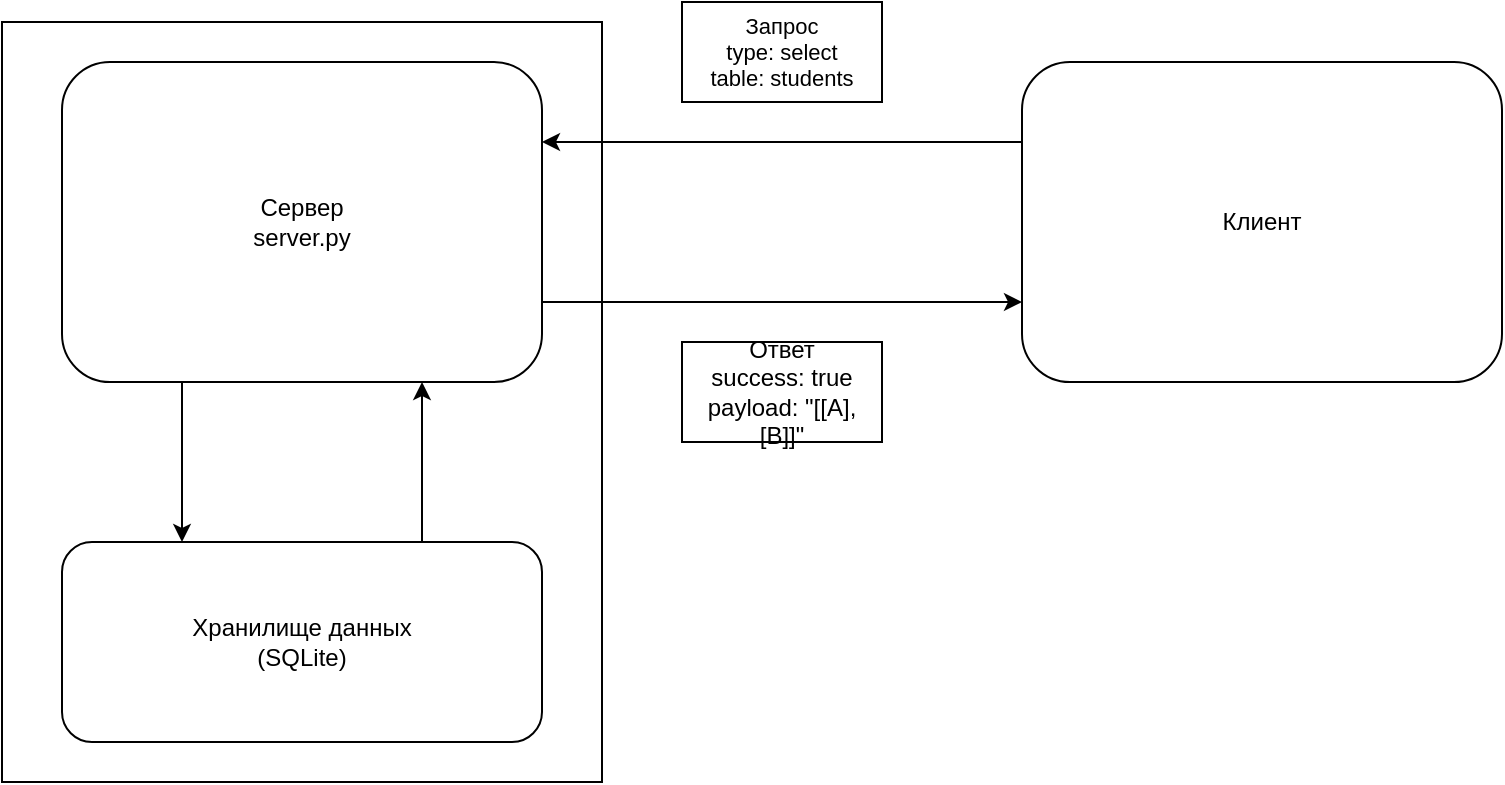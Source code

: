 <mxfile version="14.2.9"><diagram id="fXI_hnSTorC0owujtRjM" name="Page-1"><mxGraphModel dx="1871" dy="625" grid="1" gridSize="10" guides="1" tooltips="1" connect="1" arrows="1" fold="1" page="1" pageScale="1" pageWidth="850" pageHeight="1100" math="0" shadow="0"><root><mxCell id="0"/><mxCell id="1" parent="0"/><mxCell id="6diC43jLToUXk-TbClcc-1" value="&lt;div&gt;Сервер&lt;/div&gt;&lt;div&gt;server.py&lt;br&gt;&lt;/div&gt;" style="rounded=1;whiteSpace=wrap;html=1;" vertex="1" parent="1"><mxGeometry y="80" width="240" height="160" as="geometry"/></mxCell><mxCell id="6diC43jLToUXk-TbClcc-2" value="Хранилище данных&lt;br&gt;(SQLite)" style="rounded=1;whiteSpace=wrap;html=1;" vertex="1" parent="1"><mxGeometry y="320" width="240" height="100" as="geometry"/></mxCell><mxCell id="6diC43jLToUXk-TbClcc-3" value="Клиент" style="rounded=1;whiteSpace=wrap;html=1;" vertex="1" parent="1"><mxGeometry x="480" y="80" width="240" height="160" as="geometry"/></mxCell><mxCell id="6diC43jLToUXk-TbClcc-4" value="" style="endArrow=classic;html=1;exitX=1;exitY=0.75;exitDx=0;exitDy=0;entryX=0;entryY=0.75;entryDx=0;entryDy=0;" edge="1" parent="1" source="6diC43jLToUXk-TbClcc-1" target="6diC43jLToUXk-TbClcc-3"><mxGeometry width="50" height="50" relative="1" as="geometry"><mxPoint x="400" y="300" as="sourcePoint"/><mxPoint x="450" y="250" as="targetPoint"/></mxGeometry></mxCell><mxCell id="6diC43jLToUXk-TbClcc-5" value="Запрос&lt;br style=&quot;font-size: 11px;&quot;&gt;&lt;div style=&quot;font-size: 11px;&quot;&gt;type: select&lt;/div&gt;&lt;div style=&quot;font-size: 11px;&quot;&gt;table: students&lt;/div&gt;" style="rounded=0;whiteSpace=wrap;html=1;fontSize=11;" vertex="1" parent="1"><mxGeometry x="310" y="50" width="100" height="50" as="geometry"/></mxCell><mxCell id="6diC43jLToUXk-TbClcc-6" value="" style="endArrow=classic;html=1;entryX=1;entryY=0.25;entryDx=0;entryDy=0;exitX=0;exitY=0.25;exitDx=0;exitDy=0;" edge="1" parent="1" source="6diC43jLToUXk-TbClcc-3" target="6diC43jLToUXk-TbClcc-1"><mxGeometry width="50" height="50" relative="1" as="geometry"><mxPoint x="360" y="290" as="sourcePoint"/><mxPoint x="410" y="240" as="targetPoint"/></mxGeometry></mxCell><mxCell id="6diC43jLToUXk-TbClcc-7" value="Ответ&lt;br style=&quot;font-size: 12px&quot;&gt;&lt;div style=&quot;font-size: 12px&quot;&gt;success: true&lt;/div&gt;&lt;div style=&quot;font-size: 12px&quot;&gt;payload: &quot;[[A], [B]]&quot;&lt;/div&gt;" style="rounded=0;whiteSpace=wrap;html=1;fontSize=12;" vertex="1" parent="1"><mxGeometry x="310" y="220" width="100" height="50" as="geometry"/></mxCell><mxCell id="6diC43jLToUXk-TbClcc-8" value="" style="endArrow=classic;html=1;fontSize=12;exitX=0.25;exitY=1;exitDx=0;exitDy=0;entryX=0.25;entryY=0;entryDx=0;entryDy=0;" edge="1" parent="1" source="6diC43jLToUXk-TbClcc-1" target="6diC43jLToUXk-TbClcc-2"><mxGeometry width="50" height="50" relative="1" as="geometry"><mxPoint x="390" y="330" as="sourcePoint"/><mxPoint x="440" y="280" as="targetPoint"/></mxGeometry></mxCell><mxCell id="6diC43jLToUXk-TbClcc-9" value="" style="endArrow=classic;html=1;fontSize=12;entryX=0.75;entryY=1;entryDx=0;entryDy=0;exitX=0.75;exitY=0;exitDx=0;exitDy=0;" edge="1" parent="1" source="6diC43jLToUXk-TbClcc-2" target="6diC43jLToUXk-TbClcc-1"><mxGeometry width="50" height="50" relative="1" as="geometry"><mxPoint x="390" y="330" as="sourcePoint"/><mxPoint x="440" y="280" as="targetPoint"/></mxGeometry></mxCell><mxCell id="6diC43jLToUXk-TbClcc-10" value="" style="rounded=0;whiteSpace=wrap;html=1;fontSize=12;shadow=0;glass=0;fillColor=none;" vertex="1" parent="1"><mxGeometry x="-30" y="60" width="300" height="380" as="geometry"/></mxCell></root></mxGraphModel></diagram></mxfile>